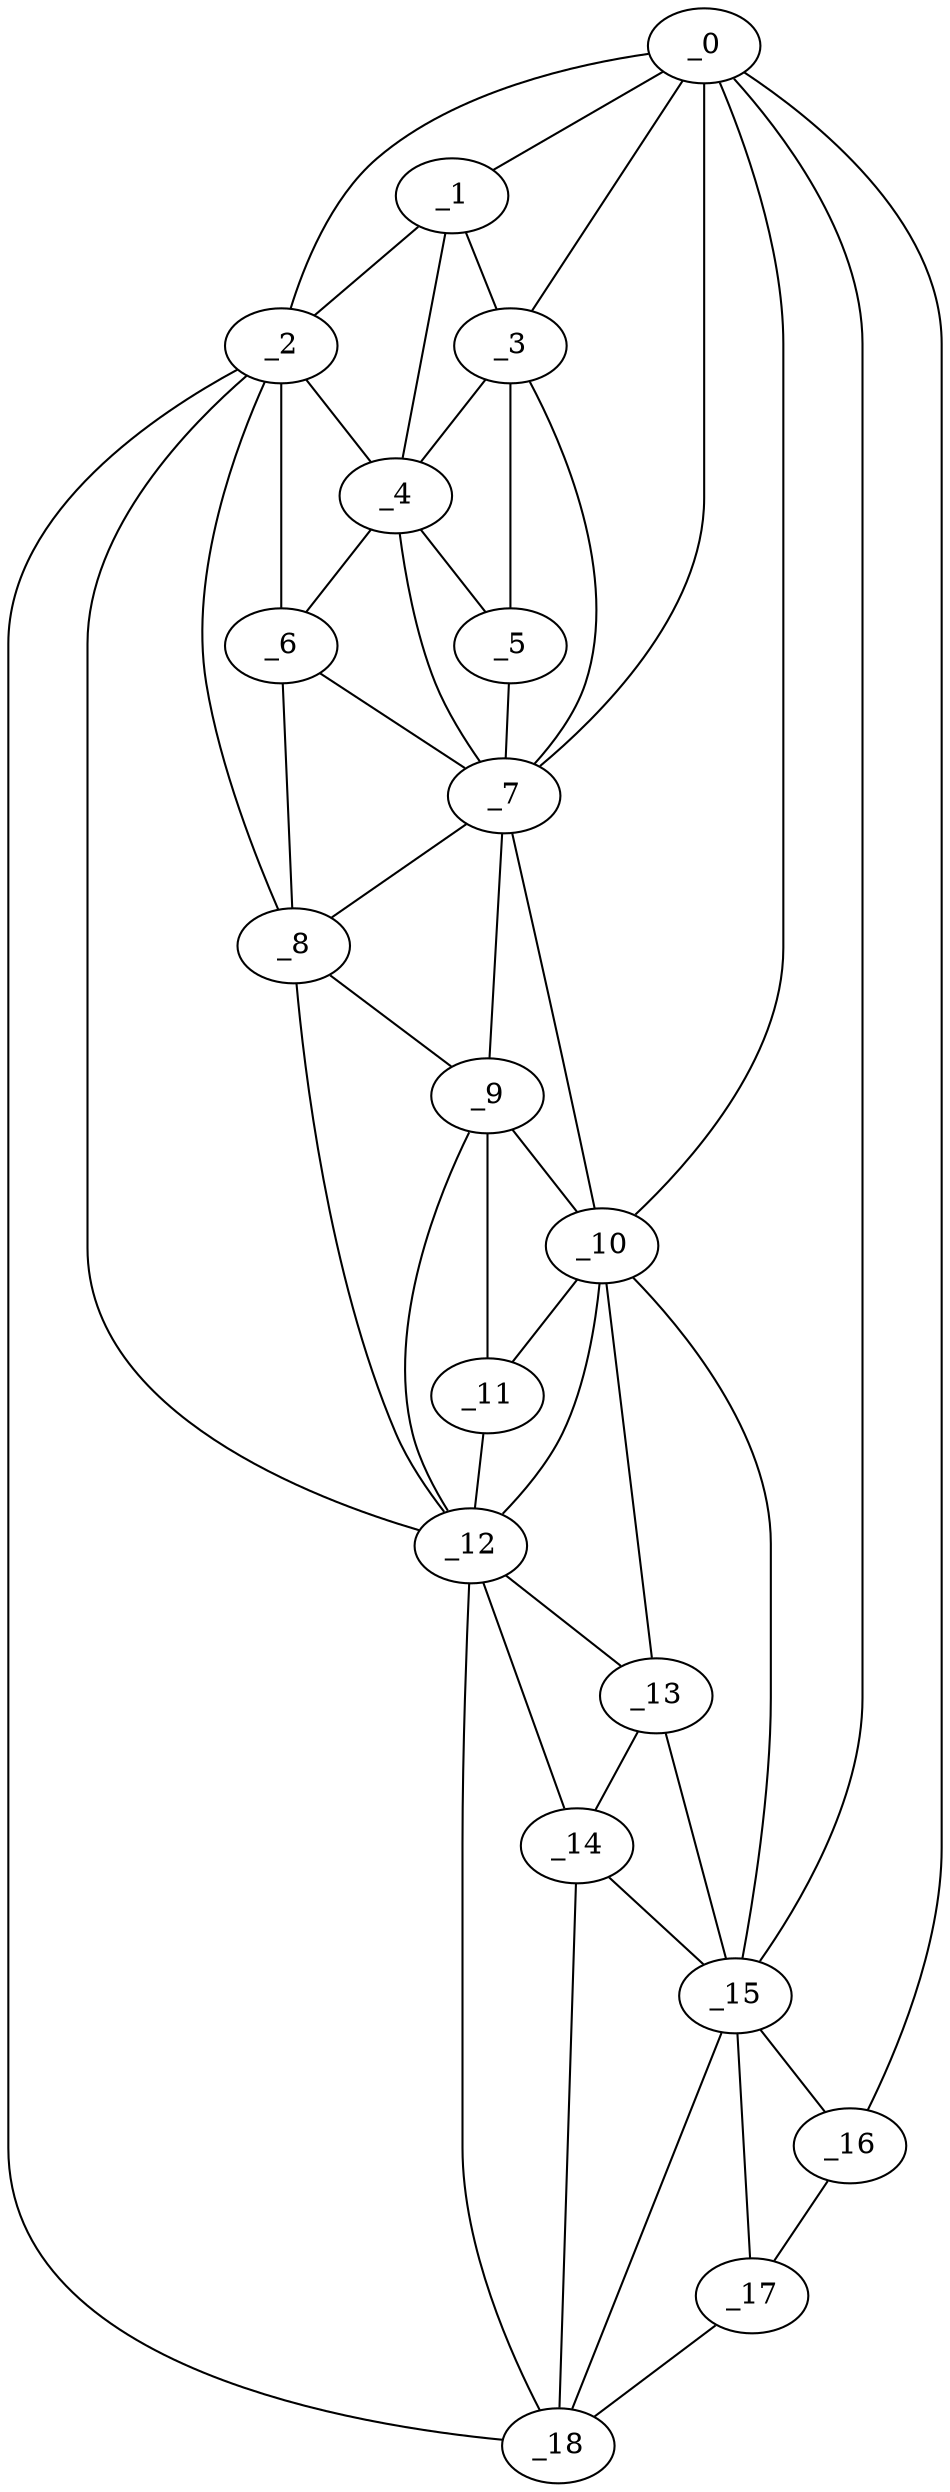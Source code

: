 graph "obj84__355.gxl" {
	_0	 [x=5,
		y=54];
	_1	 [x=8,
		y=65];
	_0 -- _1	 [valence=1];
	_2	 [x=8,
		y=80];
	_0 -- _2	 [valence=1];
	_3	 [x=23,
		y=55];
	_0 -- _3	 [valence=2];
	_7	 [x=47,
		y=54];
	_0 -- _7	 [valence=1];
	_10	 [x=63,
		y=52];
	_0 -- _10	 [valence=2];
	_15	 [x=100,
		y=49];
	_0 -- _15	 [valence=2];
	_16	 [x=119,
		y=47];
	_0 -- _16	 [valence=1];
	_1 -- _2	 [valence=1];
	_1 -- _3	 [valence=2];
	_4	 [x=36,
		y=66];
	_1 -- _4	 [valence=2];
	_2 -- _4	 [valence=2];
	_6	 [x=41,
		y=70];
	_2 -- _6	 [valence=1];
	_8	 [x=52,
		y=69];
	_2 -- _8	 [valence=2];
	_12	 [x=77,
		y=68];
	_2 -- _12	 [valence=2];
	_18	 [x=126,
		y=73];
	_2 -- _18	 [valence=1];
	_3 -- _4	 [valence=2];
	_5	 [x=37,
		y=55];
	_3 -- _5	 [valence=1];
	_3 -- _7	 [valence=2];
	_4 -- _5	 [valence=2];
	_4 -- _6	 [valence=2];
	_4 -- _7	 [valence=2];
	_5 -- _7	 [valence=2];
	_6 -- _7	 [valence=1];
	_6 -- _8	 [valence=2];
	_7 -- _8	 [valence=2];
	_9	 [x=61,
		y=68];
	_7 -- _9	 [valence=2];
	_7 -- _10	 [valence=2];
	_8 -- _9	 [valence=1];
	_8 -- _12	 [valence=2];
	_9 -- _10	 [valence=2];
	_11	 [x=67,
		y=67];
	_9 -- _11	 [valence=2];
	_9 -- _12	 [valence=2];
	_10 -- _11	 [valence=1];
	_10 -- _12	 [valence=2];
	_13	 [x=83,
		y=51];
	_10 -- _13	 [valence=1];
	_10 -- _15	 [valence=1];
	_11 -- _12	 [valence=2];
	_12 -- _13	 [valence=2];
	_14	 [x=86,
		y=66];
	_12 -- _14	 [valence=2];
	_12 -- _18	 [valence=2];
	_13 -- _14	 [valence=1];
	_13 -- _15	 [valence=2];
	_14 -- _15	 [valence=1];
	_14 -- _18	 [valence=2];
	_15 -- _16	 [valence=1];
	_17	 [x=125,
		y=57];
	_15 -- _17	 [valence=2];
	_15 -- _18	 [valence=2];
	_16 -- _17	 [valence=1];
	_17 -- _18	 [valence=1];
}
